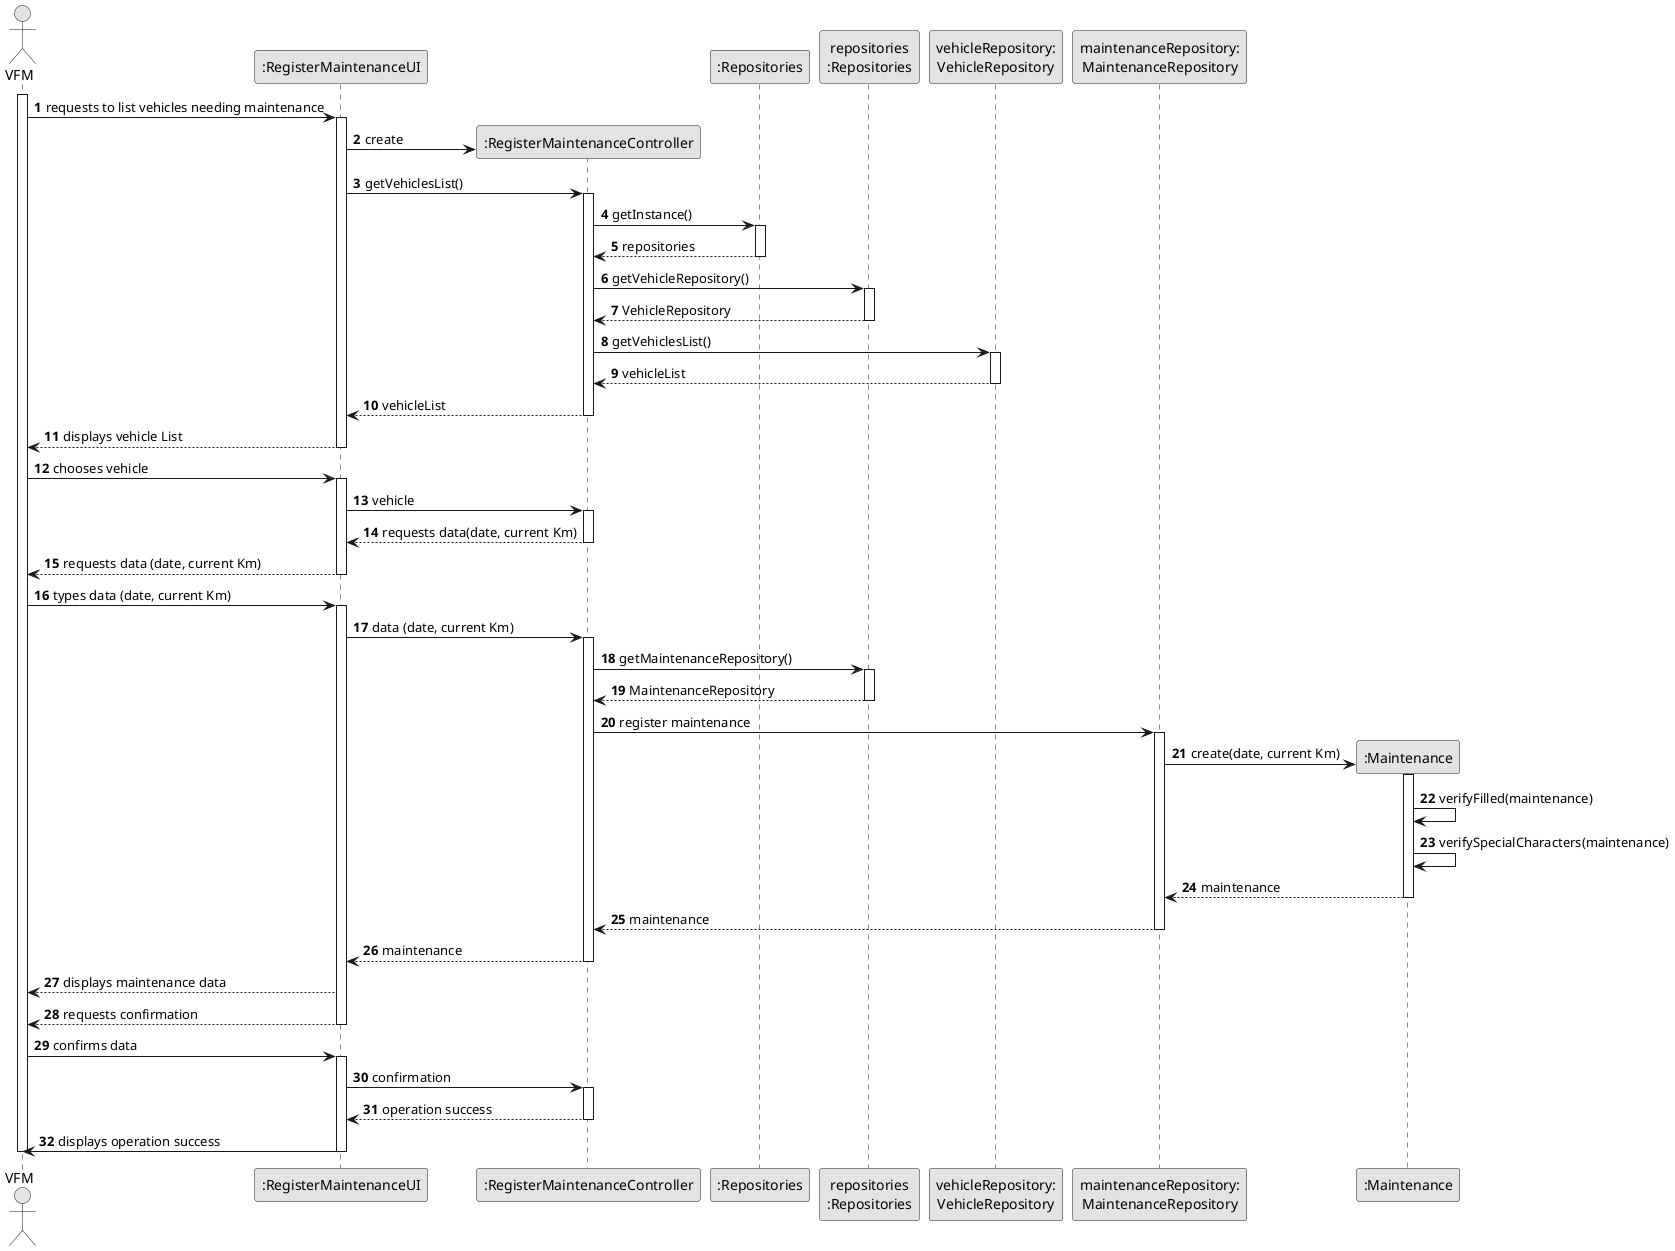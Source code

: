@startuml
@startuml
skinparam monochrome true
skinparam packageStyle rectangle
skinparam shadowing false

autonumber

'hide footbox
actor "VFM" as VFM
participant ":RegisterMaintenanceUI" as UI
participant ":RegisterMaintenanceController" as CTRL
participant ":Repositories" as RepositorySingleton
participant "repositories\n:Repositories" as PLAT
participant "vehicleRepository:\nVehicleRepository" as VehicleRepository
participant "maintenanceRepository:\nMaintenanceRepository" as MaintenanceRepository
participant ":Maintenance" as Maintenance

activate VFM

    VFM -> UI : requests to list vehicles needing maintenance
    activate UI

        UI -> CTRL** : create

        UI -> CTRL : getVehiclesList()
        activate CTRL

            CTRL -> RepositorySingleton : getInstance()
            activate RepositorySingleton

                RepositorySingleton --> CTRL: repositories
            deactivate RepositorySingleton

            CTRL -> PLAT : getVehicleRepository()
            activate PLAT

                PLAT --> CTRL: VehicleRepository
            deactivate PLAT

            CTRL -> VehicleRepository : getVehiclesList()
            activate VehicleRepository

                VehicleRepository --> CTRL : vehicleList
            deactivate VehicleRepository

            CTRL --> UI : vehicleList
            deactivate CTRL

            UI --> VFM : displays vehicle List
            deactivate UI

            VFM -> UI : chooses vehicle
            activate UI

            UI -> CTRL : vehicle
            activate CTRL

            CTRL --> UI : requests data(date, current Km)
            deactivate CTRL

            UI --> VFM : requests data (date, current Km)
            deactivate

            VFM -> UI : types data (date, current Km)
            activate UI

            UI -> CTRL : data (date, current Km)
            activate CTRL

            CTRL -> PLAT : getMaintenanceRepository()
            activate PLAT

            PLAT --> CTRL : MaintenanceRepository
            deactivate

            CTRL -> MaintenanceRepository : register maintenance
            activate MaintenanceRepository

            MaintenanceRepository -> Maintenance** : create(date, current Km)
            activate Maintenance

                Maintenance -> Maintenance : verifyFilled(maintenance)
                Maintenance -> Maintenance : verifySpecialCharacters(maintenance)
                Maintenance --> MaintenanceRepository : maintenance
               deactivate
               MaintenanceRepository --> CTRL : maintenance
               deactivate
               CTRL --> UI : maintenance
               deactivate
               UI --> VFM : displays maintenance data
               UI --> VFM : requests confirmation
               deactivate
               VFM -> UI : confirms data
               activate UI

               UI -> CTRL : confirmation
               activate CTRL

               CTRL --> UI : operation success
               deactivate
               UI -> VFM : displays operation success
               deactivate

               deactivate VFM


@enduml